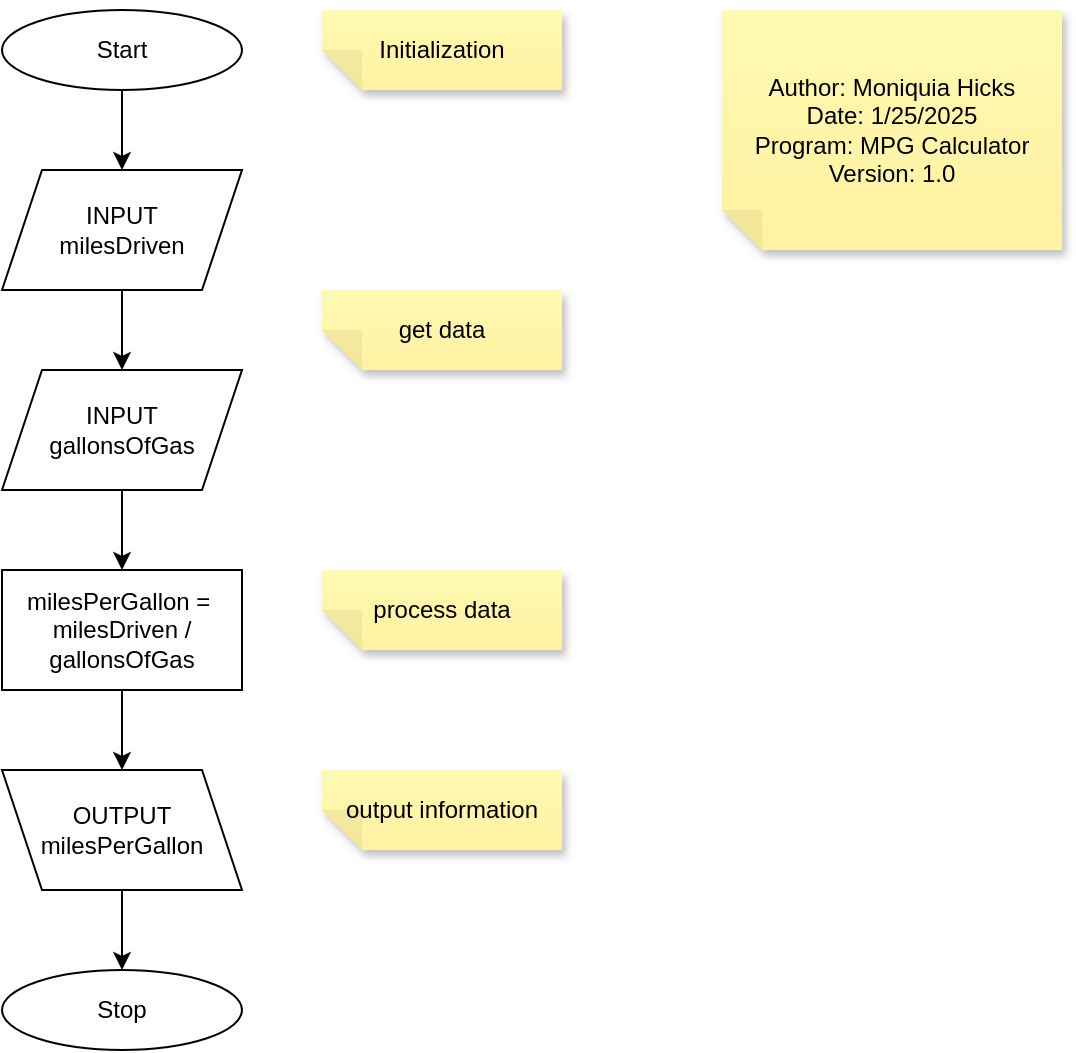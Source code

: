 <mxfile version="26.0.11">
  <diagram name="Page-1" id="QJk-dCjoNFq30MaKlrhX">
    <mxGraphModel grid="1" page="1" gridSize="10" guides="1" tooltips="1" connect="1" arrows="1" fold="1" pageScale="1" pageWidth="850" pageHeight="1100" math="0" shadow="0">
      <root>
        <mxCell id="0" />
        <mxCell id="1" parent="0" />
        <mxCell id="QcvXr6RohBXsnEZQoMlV-3" value="" style="edgeStyle=orthogonalEdgeStyle;rounded=0;orthogonalLoop=1;jettySize=auto;html=1;" edge="1" parent="1" source="QcvXr6RohBXsnEZQoMlV-1" target="QcvXr6RohBXsnEZQoMlV-2">
          <mxGeometry relative="1" as="geometry" />
        </mxCell>
        <mxCell id="QcvXr6RohBXsnEZQoMlV-1" value="Start" style="ellipse;whiteSpace=wrap;html=1;" vertex="1" parent="1">
          <mxGeometry x="80" y="80" width="120" height="40" as="geometry" />
        </mxCell>
        <mxCell id="QcvXr6RohBXsnEZQoMlV-5" value="" style="edgeStyle=orthogonalEdgeStyle;rounded=0;orthogonalLoop=1;jettySize=auto;html=1;" edge="1" parent="1" source="QcvXr6RohBXsnEZQoMlV-2" target="QcvXr6RohBXsnEZQoMlV-4">
          <mxGeometry relative="1" as="geometry" />
        </mxCell>
        <mxCell id="QcvXr6RohBXsnEZQoMlV-2" value="INPUT&lt;div&gt;milesDriven&lt;/div&gt;" style="shape=parallelogram;perimeter=parallelogramPerimeter;whiteSpace=wrap;html=1;fixedSize=1;" vertex="1" parent="1">
          <mxGeometry x="80" y="160" width="120" height="60" as="geometry" />
        </mxCell>
        <mxCell id="QcvXr6RohBXsnEZQoMlV-7" value="" style="edgeStyle=orthogonalEdgeStyle;rounded=0;orthogonalLoop=1;jettySize=auto;html=1;" edge="1" parent="1" source="QcvXr6RohBXsnEZQoMlV-4" target="QcvXr6RohBXsnEZQoMlV-6">
          <mxGeometry relative="1" as="geometry" />
        </mxCell>
        <mxCell id="QcvXr6RohBXsnEZQoMlV-4" value="INPUT&lt;div&gt;gallonsOfGas&lt;/div&gt;" style="shape=parallelogram;perimeter=parallelogramPerimeter;whiteSpace=wrap;html=1;fixedSize=1;" vertex="1" parent="1">
          <mxGeometry x="80" y="260" width="120" height="60" as="geometry" />
        </mxCell>
        <mxCell id="QcvXr6RohBXsnEZQoMlV-9" value="" style="edgeStyle=orthogonalEdgeStyle;rounded=0;orthogonalLoop=1;jettySize=auto;html=1;" edge="1" parent="1" source="QcvXr6RohBXsnEZQoMlV-6" target="QcvXr6RohBXsnEZQoMlV-8">
          <mxGeometry relative="1" as="geometry" />
        </mxCell>
        <mxCell id="QcvXr6RohBXsnEZQoMlV-6" value="milesPerGallon =&amp;nbsp;&lt;div&gt;&lt;span style=&quot;background-color: transparent; color: light-dark(rgb(0, 0, 0), rgb(255, 255, 255));&quot;&gt;milesDriven / gallonsOfGas&lt;/span&gt;&lt;/div&gt;" style="whiteSpace=wrap;html=1;" vertex="1" parent="1">
          <mxGeometry x="80" y="360" width="120" height="60" as="geometry" />
        </mxCell>
        <mxCell id="QcvXr6RohBXsnEZQoMlV-11" value="" style="edgeStyle=orthogonalEdgeStyle;rounded=0;orthogonalLoop=1;jettySize=auto;html=1;" edge="1" parent="1" source="QcvXr6RohBXsnEZQoMlV-8" target="QcvXr6RohBXsnEZQoMlV-10">
          <mxGeometry relative="1" as="geometry" />
        </mxCell>
        <mxCell id="QcvXr6RohBXsnEZQoMlV-8" value="OUTPUT&lt;div&gt;milesPerGallon&lt;/div&gt;" style="shape=parallelogram;perimeter=parallelogramPerimeter;whiteSpace=wrap;html=1;fixedSize=1;flipV=1;" vertex="1" parent="1">
          <mxGeometry x="80" y="460" width="120" height="60" as="geometry" />
        </mxCell>
        <mxCell id="QcvXr6RohBXsnEZQoMlV-10" value="Stop" style="ellipse;whiteSpace=wrap;html=1;" vertex="1" parent="1">
          <mxGeometry x="80" y="560" width="120" height="40" as="geometry" />
        </mxCell>
        <mxCell id="QcvXr6RohBXsnEZQoMlV-12" value="Author: Moniquia Hicks&lt;div&gt;Date: 1/25/2025&lt;/div&gt;&lt;div&gt;Program: MPG Calculator&lt;/div&gt;&lt;div&gt;Version: 1.0&lt;/div&gt;" style="shape=note;whiteSpace=wrap;html=1;backgroundOutline=1;fontColor=#000000;darkOpacity=0.05;fillColor=#FFF9B2;strokeColor=none;fillStyle=solid;direction=west;gradientDirection=north;gradientColor=#FFF2A1;shadow=1;size=20;pointerEvents=1;" vertex="1" parent="1">
          <mxGeometry x="440" y="80" width="170" height="120" as="geometry" />
        </mxCell>
        <mxCell id="QcvXr6RohBXsnEZQoMlV-15" value="Initialization" style="shape=note;whiteSpace=wrap;html=1;backgroundOutline=1;fontColor=#000000;darkOpacity=0.05;fillColor=#FFF9B2;strokeColor=none;fillStyle=solid;direction=west;gradientDirection=north;gradientColor=#FFF2A1;shadow=1;size=20;pointerEvents=1;" vertex="1" parent="1">
          <mxGeometry x="240" y="80" width="120" height="40" as="geometry" />
        </mxCell>
        <mxCell id="QcvXr6RohBXsnEZQoMlV-16" value="get data" style="shape=note;whiteSpace=wrap;html=1;backgroundOutline=1;fontColor=#000000;darkOpacity=0.05;fillColor=#FFF9B2;strokeColor=none;fillStyle=solid;direction=west;gradientDirection=north;gradientColor=#FFF2A1;shadow=1;size=20;pointerEvents=1;" vertex="1" parent="1">
          <mxGeometry x="240" y="220" width="120" height="40" as="geometry" />
        </mxCell>
        <mxCell id="QcvXr6RohBXsnEZQoMlV-18" value="process data" style="shape=note;whiteSpace=wrap;html=1;backgroundOutline=1;fontColor=#000000;darkOpacity=0.05;fillColor=#FFF9B2;strokeColor=none;fillStyle=solid;direction=west;gradientDirection=north;gradientColor=#FFF2A1;shadow=1;size=20;pointerEvents=1;" vertex="1" parent="1">
          <mxGeometry x="240" y="360" width="120" height="40" as="geometry" />
        </mxCell>
        <mxCell id="QcvXr6RohBXsnEZQoMlV-20" value="output information" style="shape=note;whiteSpace=wrap;html=1;backgroundOutline=1;fontColor=#000000;darkOpacity=0.05;fillColor=#FFF9B2;strokeColor=none;fillStyle=solid;direction=west;gradientDirection=north;gradientColor=#FFF2A1;shadow=1;size=20;pointerEvents=1;" vertex="1" parent="1">
          <mxGeometry x="240" y="460" width="120" height="40" as="geometry" />
        </mxCell>
      </root>
    </mxGraphModel>
  </diagram>
</mxfile>
